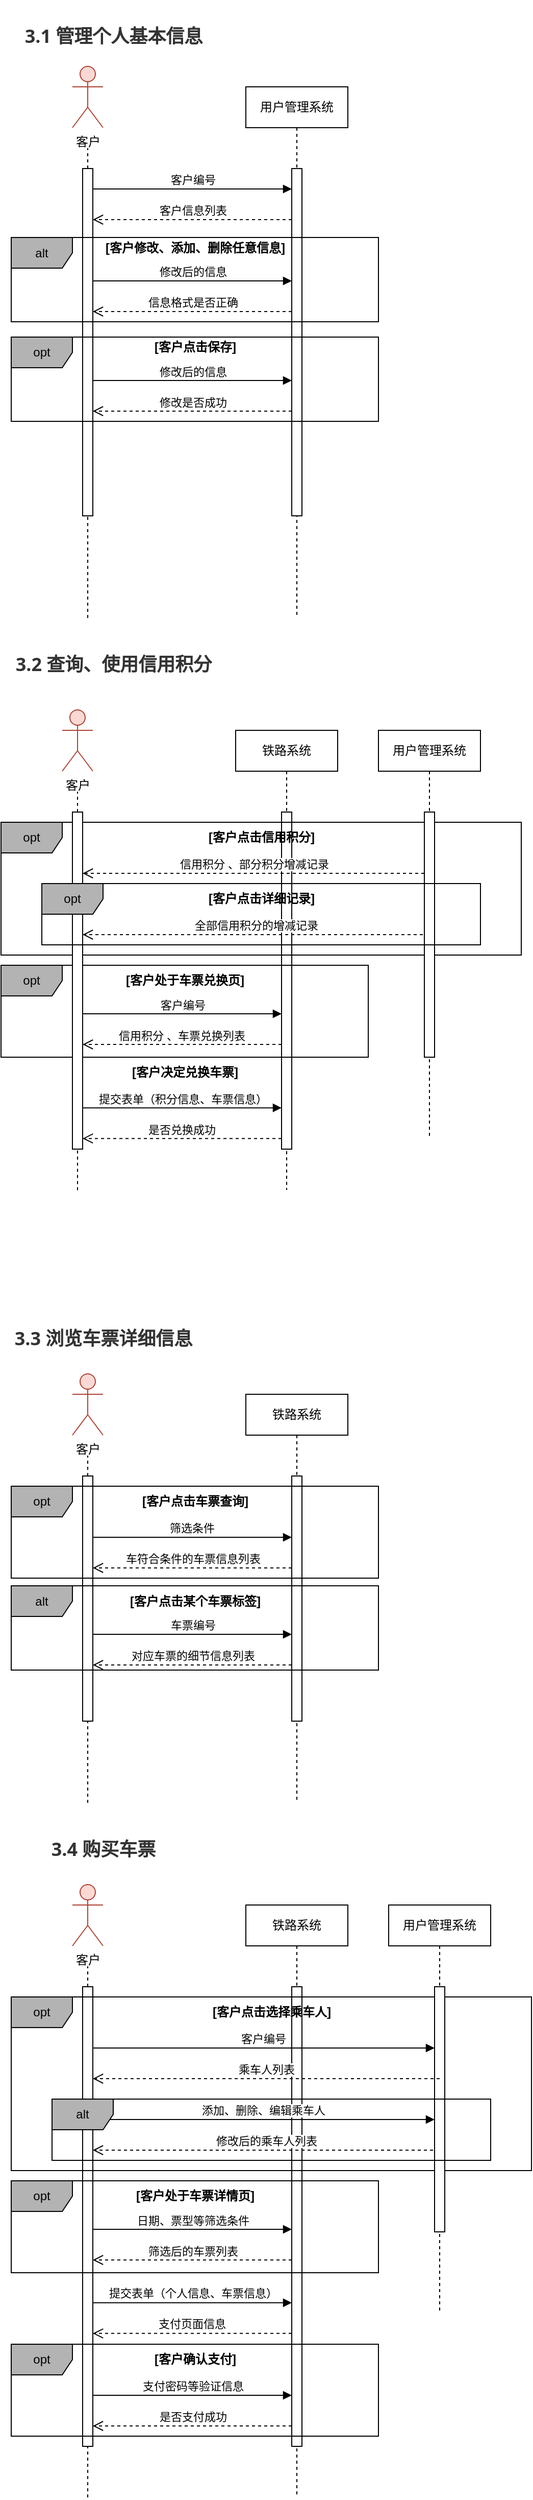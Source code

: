 <mxfile version="21.1.5" type="github">
  <diagram name="Page-1" id="2YBvvXClWsGukQMizWep">
    <mxGraphModel dx="486" dy="315" grid="1" gridSize="10" guides="1" tooltips="1" connect="1" arrows="1" fold="1" page="1" pageScale="1" pageWidth="850" pageHeight="1100" background="none" math="0" shadow="0">
      <root>
        <mxCell id="0" />
        <mxCell id="1" parent="0" />
        <mxCell id="aM9ryv3xv72pqoxQDRHE-5" value="用户管理系统" style="shape=umlLifeline;perimeter=lifelinePerimeter;whiteSpace=wrap;html=1;container=0;dropTarget=0;collapsible=0;recursiveResize=0;outlineConnect=0;portConstraint=eastwest;newEdgeStyle={&quot;edgeStyle&quot;:&quot;elbowEdgeStyle&quot;,&quot;elbow&quot;:&quot;vertical&quot;,&quot;curved&quot;:0,&quot;rounded&quot;:0};fontStyle=0" parent="1" vertex="1">
          <mxGeometry x="470" y="120" width="100" height="520" as="geometry" />
        </mxCell>
        <mxCell id="aM9ryv3xv72pqoxQDRHE-6" value="" style="html=1;points=[];perimeter=orthogonalPerimeter;outlineConnect=0;targetShapes=umlLifeline;portConstraint=eastwest;newEdgeStyle={&quot;edgeStyle&quot;:&quot;elbowEdgeStyle&quot;,&quot;elbow&quot;:&quot;vertical&quot;,&quot;curved&quot;:0,&quot;rounded&quot;:0};" parent="aM9ryv3xv72pqoxQDRHE-5" vertex="1">
          <mxGeometry x="45" y="80" width="10" height="340" as="geometry" />
        </mxCell>
        <mxCell id="9OKvPz8njvAFGJc4dkxQ-1" value="客户&lt;br&gt;" style="shape=umlActor;verticalLabelPosition=bottom;verticalAlign=top;html=1;outlineConnect=0;fillColor=#fad9d5;strokeColor=#ae4132;" parent="1" vertex="1">
          <mxGeometry x="300" y="100" width="30" height="60" as="geometry" />
        </mxCell>
        <mxCell id="h5XuBleXws_3pxnVBJZt-8" value="" style="endArrow=none;dashed=1;html=1;rounded=0;strokeColor=#000000;" parent="1" target="aM9ryv3xv72pqoxQDRHE-2" edge="1">
          <mxGeometry width="50" height="50" relative="1" as="geometry">
            <mxPoint x="315" y="640" as="sourcePoint" />
            <mxPoint x="304.5" y="180" as="targetPoint" />
            <Array as="points">
              <mxPoint x="315" y="210" />
            </Array>
          </mxGeometry>
        </mxCell>
        <mxCell id="aM9ryv3xv72pqoxQDRHE-2" value="" style="html=1;points=[];perimeter=orthogonalPerimeter;outlineConnect=0;targetShapes=umlLifeline;portConstraint=eastwest;newEdgeStyle={&quot;edgeStyle&quot;:&quot;elbowEdgeStyle&quot;,&quot;elbow&quot;:&quot;vertical&quot;,&quot;curved&quot;:0,&quot;rounded&quot;:0};" parent="1" vertex="1">
          <mxGeometry x="310" y="200" width="10" height="340" as="geometry" />
        </mxCell>
        <mxCell id="h5XuBleXws_3pxnVBJZt-5" value="" style="endArrow=none;dashed=1;html=1;rounded=0;strokeColor=#000000;" parent="1" source="aM9ryv3xv72pqoxQDRHE-2" edge="1">
          <mxGeometry width="50" height="50" relative="1" as="geometry">
            <mxPoint x="305" y="440" as="sourcePoint" />
            <mxPoint x="315" y="180" as="targetPoint" />
            <Array as="points" />
          </mxGeometry>
        </mxCell>
        <mxCell id="aM9ryv3xv72pqoxQDRHE-7" value="客户编号" style="html=1;verticalAlign=bottom;endArrow=block;edgeStyle=elbowEdgeStyle;elbow=vertical;curved=0;rounded=0;" parent="1" source="aM9ryv3xv72pqoxQDRHE-2" target="aM9ryv3xv72pqoxQDRHE-6" edge="1">
          <mxGeometry x="-0.001" relative="1" as="geometry">
            <mxPoint x="410" y="230" as="sourcePoint" />
            <Array as="points">
              <mxPoint x="395" y="220" />
            </Array>
            <mxPoint as="offset" />
          </mxGeometry>
        </mxCell>
        <mxCell id="aM9ryv3xv72pqoxQDRHE-8" value="客户信息列表" style="html=1;verticalAlign=bottom;endArrow=open;dashed=1;endSize=8;edgeStyle=elbowEdgeStyle;elbow=vertical;curved=0;rounded=0;" parent="1" source="aM9ryv3xv72pqoxQDRHE-6" target="aM9ryv3xv72pqoxQDRHE-2" edge="1">
          <mxGeometry x="0.002" relative="1" as="geometry">
            <mxPoint x="410" y="305" as="targetPoint" />
            <Array as="points">
              <mxPoint x="490" y="250" />
              <mxPoint x="405" y="370" />
            </Array>
            <mxPoint as="offset" />
          </mxGeometry>
        </mxCell>
        <mxCell id="h5XuBleXws_3pxnVBJZt-19" value="修改后的信息" style="html=1;verticalAlign=bottom;endArrow=block;edgeStyle=elbowEdgeStyle;elbow=vertical;curved=0;rounded=0;" parent="1" edge="1">
          <mxGeometry x="0.001" relative="1" as="geometry">
            <mxPoint x="320" y="310" as="sourcePoint" />
            <Array as="points">
              <mxPoint x="460" y="310" />
              <mxPoint x="397.5" y="270" />
            </Array>
            <mxPoint x="515" y="310" as="targetPoint" />
            <mxPoint as="offset" />
          </mxGeometry>
        </mxCell>
        <mxCell id="h5XuBleXws_3pxnVBJZt-33" value="alt" style="shape=umlFrame;whiteSpace=wrap;html=1;pointerEvents=0;width=60;height=30;fillColor=#B3B3B3;" parent="1" vertex="1">
          <mxGeometry x="240" y="267.5" width="360" height="82.5" as="geometry" />
        </mxCell>
        <mxCell id="h5XuBleXws_3pxnVBJZt-34" value="[客户修改、添加、删除任意信息]" style="text;html=1;align=center;verticalAlign=middle;resizable=0;points=[];autosize=1;strokeColor=none;fillColor=none;fontStyle=1;fontSize=12;" parent="1" vertex="1">
          <mxGeometry x="320" y="262.5" width="200" height="30" as="geometry" />
        </mxCell>
        <mxCell id="h5XuBleXws_3pxnVBJZt-35" value="信息格式是否正确" style="html=1;verticalAlign=bottom;endArrow=open;dashed=1;endSize=8;edgeStyle=elbowEdgeStyle;elbow=vertical;curved=0;rounded=0;" parent="1" edge="1">
          <mxGeometry x="0.002" relative="1" as="geometry">
            <mxPoint x="320" y="340" as="targetPoint" />
            <Array as="points">
              <mxPoint x="490" y="340" />
              <mxPoint x="405" y="460" />
            </Array>
            <mxPoint x="515" y="340" as="sourcePoint" />
            <mxPoint as="offset" />
          </mxGeometry>
        </mxCell>
        <mxCell id="h5XuBleXws_3pxnVBJZt-36" value="修改后的信息" style="html=1;verticalAlign=bottom;endArrow=block;edgeStyle=elbowEdgeStyle;elbow=vertical;curved=0;rounded=0;" parent="1" edge="1">
          <mxGeometry x="0.001" relative="1" as="geometry">
            <mxPoint x="320" y="407.5" as="sourcePoint" />
            <Array as="points">
              <mxPoint x="460" y="407.5" />
              <mxPoint x="397.5" y="367.5" />
            </Array>
            <mxPoint x="515" y="407.5" as="targetPoint" />
            <mxPoint as="offset" />
          </mxGeometry>
        </mxCell>
        <mxCell id="h5XuBleXws_3pxnVBJZt-37" value="opt" style="shape=umlFrame;whiteSpace=wrap;html=1;pointerEvents=0;width=60;height=30;fillColor=#B3B3B3;" parent="1" vertex="1">
          <mxGeometry x="240" y="365" width="360" height="82.5" as="geometry" />
        </mxCell>
        <mxCell id="h5XuBleXws_3pxnVBJZt-38" value="[客户点击保存]" style="text;html=1;align=center;verticalAlign=middle;resizable=0;points=[];autosize=1;strokeColor=none;fillColor=none;fontStyle=1;fontSize=12;" parent="1" vertex="1">
          <mxGeometry x="370" y="360" width="100" height="30" as="geometry" />
        </mxCell>
        <mxCell id="h5XuBleXws_3pxnVBJZt-39" value="修改是否成功" style="html=1;verticalAlign=bottom;endArrow=open;dashed=1;endSize=8;edgeStyle=elbowEdgeStyle;elbow=vertical;curved=0;rounded=0;" parent="1" edge="1">
          <mxGeometry x="0.002" relative="1" as="geometry">
            <mxPoint x="320" y="437.5" as="targetPoint" />
            <Array as="points">
              <mxPoint x="490" y="437.5" />
              <mxPoint x="405" y="557.5" />
            </Array>
            <mxPoint x="515" y="437.5" as="sourcePoint" />
            <mxPoint as="offset" />
          </mxGeometry>
        </mxCell>
        <mxCell id="h5XuBleXws_3pxnVBJZt-72" value="&lt;h3 style=&quot;box-sizing: border-box; break-after: avoid-page; break-inside: avoid; orphans: 4; font-size: 1.5em; margin-top: 1rem; margin-bottom: 1rem; position: relative; line-height: 1.43; cursor: text; color: rgb(51, 51, 51); font-family: &amp;quot;Open Sans&amp;quot;, &amp;quot;Clear Sans&amp;quot;, &amp;quot;Helvetica Neue&amp;quot;, Helvetica, Arial, &amp;quot;Segoe UI Emoji&amp;quot;, sans-serif; text-align: start;&quot; class=&quot;md-end-block md-heading md-focus&quot;&gt;3.1 管理个人基本信息&lt;/h3&gt;" style="text;html=1;align=center;verticalAlign=middle;resizable=0;points=[];autosize=1;strokeColor=none;fillColor=none;" parent="1" vertex="1">
          <mxGeometry x="240" y="35" width="200" height="70" as="geometry" />
        </mxCell>
        <mxCell id="h5XuBleXws_3pxnVBJZt-73" value="&lt;h3 style=&quot;box-sizing: border-box; break-after: avoid-page; break-inside: avoid; orphans: 4; font-size: 1.5em; margin-top: 1rem; margin-bottom: 1rem; position: relative; line-height: 1.43; cursor: text; color: rgb(51, 51, 51); font-family: &amp;quot;Open Sans&amp;quot;, &amp;quot;Clear Sans&amp;quot;, &amp;quot;Helvetica Neue&amp;quot;, Helvetica, Arial, &amp;quot;Segoe UI Emoji&amp;quot;, sans-serif; text-align: start;&quot; class=&quot;md-end-block md-heading md-focus&quot;&gt;3.2 查询、使用信用积分&lt;/h3&gt;" style="text;html=1;align=center;verticalAlign=middle;resizable=0;points=[];autosize=1;strokeColor=none;fillColor=none;" parent="1" vertex="1">
          <mxGeometry x="230" y="650" width="220" height="70" as="geometry" />
        </mxCell>
        <mxCell id="h5XuBleXws_3pxnVBJZt-74" value="铁路系统" style="shape=umlLifeline;perimeter=lifelinePerimeter;whiteSpace=wrap;html=1;container=0;dropTarget=0;collapsible=0;recursiveResize=0;outlineConnect=0;portConstraint=eastwest;newEdgeStyle={&quot;edgeStyle&quot;:&quot;elbowEdgeStyle&quot;,&quot;elbow&quot;:&quot;vertical&quot;,&quot;curved&quot;:0,&quot;rounded&quot;:0};fontStyle=0" parent="1" vertex="1">
          <mxGeometry x="470" y="1400" width="100" height="400" as="geometry" />
        </mxCell>
        <mxCell id="h5XuBleXws_3pxnVBJZt-75" value="" style="html=1;points=[];perimeter=orthogonalPerimeter;outlineConnect=0;targetShapes=umlLifeline;portConstraint=eastwest;newEdgeStyle={&quot;edgeStyle&quot;:&quot;elbowEdgeStyle&quot;,&quot;elbow&quot;:&quot;vertical&quot;,&quot;curved&quot;:0,&quot;rounded&quot;:0};" parent="h5XuBleXws_3pxnVBJZt-74" vertex="1">
          <mxGeometry x="45" y="80" width="10" height="240" as="geometry" />
        </mxCell>
        <mxCell id="h5XuBleXws_3pxnVBJZt-76" value="客户&lt;br&gt;" style="shape=umlActor;verticalLabelPosition=bottom;verticalAlign=top;html=1;outlineConnect=0;fillColor=#fad9d5;strokeColor=#ae4132;" parent="1" vertex="1">
          <mxGeometry x="300" y="1380" width="30" height="60" as="geometry" />
        </mxCell>
        <mxCell id="h5XuBleXws_3pxnVBJZt-77" value="" style="endArrow=none;dashed=1;html=1;rounded=0;strokeColor=#000000;" parent="1" target="h5XuBleXws_3pxnVBJZt-78" edge="1">
          <mxGeometry width="50" height="50" relative="1" as="geometry">
            <mxPoint x="315" y="1800" as="sourcePoint" />
            <mxPoint x="304.5" y="1460" as="targetPoint" />
            <Array as="points">
              <mxPoint x="315" y="1490" />
            </Array>
          </mxGeometry>
        </mxCell>
        <mxCell id="h5XuBleXws_3pxnVBJZt-78" value="" style="html=1;points=[];perimeter=orthogonalPerimeter;outlineConnect=0;targetShapes=umlLifeline;portConstraint=eastwest;newEdgeStyle={&quot;edgeStyle&quot;:&quot;elbowEdgeStyle&quot;,&quot;elbow&quot;:&quot;vertical&quot;,&quot;curved&quot;:0,&quot;rounded&quot;:0};" parent="1" vertex="1">
          <mxGeometry x="310" y="1480" width="10" height="240" as="geometry" />
        </mxCell>
        <mxCell id="h5XuBleXws_3pxnVBJZt-79" value="" style="endArrow=none;dashed=1;html=1;rounded=0;strokeColor=#000000;" parent="1" source="h5XuBleXws_3pxnVBJZt-78" edge="1">
          <mxGeometry width="50" height="50" relative="1" as="geometry">
            <mxPoint x="305" y="1720" as="sourcePoint" />
            <mxPoint x="315" y="1460" as="targetPoint" />
            <Array as="points" />
          </mxGeometry>
        </mxCell>
        <mxCell id="h5XuBleXws_3pxnVBJZt-80" value="筛选条件" style="html=1;verticalAlign=bottom;endArrow=block;edgeStyle=elbowEdgeStyle;elbow=vertical;curved=0;rounded=0;" parent="1" source="h5XuBleXws_3pxnVBJZt-78" target="h5XuBleXws_3pxnVBJZt-75" edge="1">
          <mxGeometry x="-0.003" relative="1" as="geometry">
            <mxPoint x="410" y="1510" as="sourcePoint" />
            <Array as="points">
              <mxPoint x="450" y="1540" />
              <mxPoint x="460" y="1530" />
              <mxPoint x="470" y="1520" />
              <mxPoint x="450" y="1510" />
              <mxPoint x="395" y="1500" />
            </Array>
            <mxPoint as="offset" />
          </mxGeometry>
        </mxCell>
        <mxCell id="h5XuBleXws_3pxnVBJZt-81" value="车符合条件的车票信息列表" style="html=1;verticalAlign=bottom;endArrow=open;dashed=1;endSize=8;edgeStyle=elbowEdgeStyle;elbow=vertical;curved=0;rounded=0;" parent="1" source="h5XuBleXws_3pxnVBJZt-75" target="h5XuBleXws_3pxnVBJZt-78" edge="1">
          <mxGeometry x="0.002" relative="1" as="geometry">
            <mxPoint x="410" y="1585" as="targetPoint" />
            <Array as="points">
              <mxPoint x="470" y="1570" />
              <mxPoint x="490" y="1530" />
              <mxPoint x="405" y="1650" />
            </Array>
            <mxPoint as="offset" />
          </mxGeometry>
        </mxCell>
        <mxCell id="h5XuBleXws_3pxnVBJZt-82" value="车票编号" style="html=1;verticalAlign=bottom;endArrow=block;edgeStyle=elbowEdgeStyle;elbow=vertical;curved=0;rounded=0;" parent="1" edge="1">
          <mxGeometry x="0.004" relative="1" as="geometry">
            <mxPoint x="320" y="1635" as="sourcePoint" />
            <Array as="points">
              <mxPoint x="460" y="1635" />
              <mxPoint x="397.5" y="1595" />
            </Array>
            <mxPoint x="515" y="1635" as="targetPoint" />
            <mxPoint as="offset" />
          </mxGeometry>
        </mxCell>
        <mxCell id="h5XuBleXws_3pxnVBJZt-83" value="opt" style="shape=umlFrame;whiteSpace=wrap;html=1;pointerEvents=0;width=60;height=30;fillColor=#B3B3B3;" parent="1" vertex="1">
          <mxGeometry x="240" y="1490" width="360" height="90" as="geometry" />
        </mxCell>
        <mxCell id="h5XuBleXws_3pxnVBJZt-84" value="[客户点击某个车票标签]" style="text;html=1;align=center;verticalAlign=middle;resizable=0;points=[];autosize=1;strokeColor=none;fillColor=none;fontStyle=1;fontSize=12;" parent="1" vertex="1">
          <mxGeometry x="345" y="1587.5" width="150" height="30" as="geometry" />
        </mxCell>
        <mxCell id="h5XuBleXws_3pxnVBJZt-85" value="对应车票的细节信息列表" style="html=1;verticalAlign=bottom;endArrow=open;dashed=1;endSize=8;edgeStyle=elbowEdgeStyle;elbow=vertical;curved=0;rounded=0;" parent="1" edge="1">
          <mxGeometry x="0.002" relative="1" as="geometry">
            <mxPoint x="320" y="1665" as="targetPoint" />
            <Array as="points">
              <mxPoint x="490" y="1665" />
              <mxPoint x="405" y="1785" />
            </Array>
            <mxPoint x="515" y="1665" as="sourcePoint" />
            <mxPoint as="offset" />
          </mxGeometry>
        </mxCell>
        <mxCell id="h5XuBleXws_3pxnVBJZt-90" value="&lt;h3 style=&quot;box-sizing: border-box; break-after: avoid-page; break-inside: avoid; orphans: 4; font-size: 1.5em; margin-top: 1rem; margin-bottom: 1rem; position: relative; line-height: 1.43; cursor: text; color: rgb(51, 51, 51); font-family: &amp;quot;Open Sans&amp;quot;, &amp;quot;Clear Sans&amp;quot;, &amp;quot;Helvetica Neue&amp;quot;, Helvetica, Arial, &amp;quot;Segoe UI Emoji&amp;quot;, sans-serif; text-align: start;&quot; class=&quot;md-end-block md-heading md-focus&quot;&gt;3.3 浏览车票详细信息&lt;/h3&gt;" style="text;html=1;align=center;verticalAlign=middle;resizable=0;points=[];autosize=1;strokeColor=none;fillColor=none;" parent="1" vertex="1">
          <mxGeometry x="230" y="1310" width="200" height="70" as="geometry" />
        </mxCell>
        <mxCell id="h5XuBleXws_3pxnVBJZt-91" value="alt" style="shape=umlFrame;whiteSpace=wrap;html=1;pointerEvents=0;width=60;height=30;fillColor=#B3B3B3;" parent="1" vertex="1">
          <mxGeometry x="240" y="1587.5" width="360" height="82.5" as="geometry" />
        </mxCell>
        <mxCell id="h5XuBleXws_3pxnVBJZt-92" value="[客户点击车票查询]" style="text;html=1;align=center;verticalAlign=middle;resizable=0;points=[];autosize=1;strokeColor=none;fillColor=none;fontStyle=1;fontSize=12;" parent="1" vertex="1">
          <mxGeometry x="355" y="1490" width="130" height="30" as="geometry" />
        </mxCell>
        <mxCell id="h5XuBleXws_3pxnVBJZt-93" value="铁路系统" style="shape=umlLifeline;perimeter=lifelinePerimeter;whiteSpace=wrap;html=1;container=0;dropTarget=0;collapsible=0;recursiveResize=0;outlineConnect=0;portConstraint=eastwest;newEdgeStyle={&quot;edgeStyle&quot;:&quot;elbowEdgeStyle&quot;,&quot;elbow&quot;:&quot;vertical&quot;,&quot;curved&quot;:0,&quot;rounded&quot;:0};fontStyle=0" parent="1" vertex="1">
          <mxGeometry x="470" y="1900" width="100" height="580" as="geometry" />
        </mxCell>
        <mxCell id="h5XuBleXws_3pxnVBJZt-94" value="" style="html=1;points=[];perimeter=orthogonalPerimeter;outlineConnect=0;targetShapes=umlLifeline;portConstraint=eastwest;newEdgeStyle={&quot;edgeStyle&quot;:&quot;elbowEdgeStyle&quot;,&quot;elbow&quot;:&quot;vertical&quot;,&quot;curved&quot;:0,&quot;rounded&quot;:0};" parent="h5XuBleXws_3pxnVBJZt-93" vertex="1">
          <mxGeometry x="45" y="80" width="10" height="450" as="geometry" />
        </mxCell>
        <mxCell id="h5XuBleXws_3pxnVBJZt-95" value="客户&lt;br&gt;" style="shape=umlActor;verticalLabelPosition=bottom;verticalAlign=top;html=1;outlineConnect=0;fillColor=#fad9d5;strokeColor=#ae4132;" parent="1" vertex="1">
          <mxGeometry x="300" y="1880" width="30" height="60" as="geometry" />
        </mxCell>
        <mxCell id="h5XuBleXws_3pxnVBJZt-96" value="" style="endArrow=none;dashed=1;html=1;rounded=0;strokeColor=#000000;" parent="1" target="h5XuBleXws_3pxnVBJZt-97" edge="1">
          <mxGeometry width="50" height="50" relative="1" as="geometry">
            <mxPoint x="315" y="2480" as="sourcePoint" />
            <mxPoint x="304.5" y="1960" as="targetPoint" />
            <Array as="points">
              <mxPoint x="315" y="1990" />
            </Array>
          </mxGeometry>
        </mxCell>
        <mxCell id="h5XuBleXws_3pxnVBJZt-97" value="" style="html=1;points=[];perimeter=orthogonalPerimeter;outlineConnect=0;targetShapes=umlLifeline;portConstraint=eastwest;newEdgeStyle={&quot;edgeStyle&quot;:&quot;elbowEdgeStyle&quot;,&quot;elbow&quot;:&quot;vertical&quot;,&quot;curved&quot;:0,&quot;rounded&quot;:0};" parent="1" vertex="1">
          <mxGeometry x="310" y="1980" width="10" height="450" as="geometry" />
        </mxCell>
        <mxCell id="h5XuBleXws_3pxnVBJZt-98" value="" style="endArrow=none;dashed=1;html=1;rounded=0;strokeColor=#000000;" parent="1" source="h5XuBleXws_3pxnVBJZt-97" edge="1">
          <mxGeometry width="50" height="50" relative="1" as="geometry">
            <mxPoint x="305" y="2220" as="sourcePoint" />
            <mxPoint x="315" y="1960" as="targetPoint" />
            <Array as="points" />
          </mxGeometry>
        </mxCell>
        <mxCell id="h5XuBleXws_3pxnVBJZt-100" value="修改后的乘车人列表" style="html=1;verticalAlign=bottom;endArrow=open;dashed=1;endSize=8;edgeStyle=elbowEdgeStyle;elbow=vertical;curved=0;rounded=0;" parent="1" edge="1">
          <mxGeometry x="-0.0" relative="1" as="geometry">
            <mxPoint x="320" y="2140" as="targetPoint" />
            <Array as="points">
              <mxPoint x="590" y="2140" />
              <mxPoint x="560" y="2130" />
              <mxPoint x="470" y="2110" />
              <mxPoint x="490" y="2070" />
              <mxPoint x="405" y="2190" />
            </Array>
            <mxPoint as="offset" />
            <mxPoint x="659.5" y="2140" as="sourcePoint" />
          </mxGeometry>
        </mxCell>
        <mxCell id="h5XuBleXws_3pxnVBJZt-101" value="日期、票型等筛选条件" style="html=1;verticalAlign=bottom;endArrow=block;edgeStyle=elbowEdgeStyle;elbow=vertical;curved=0;rounded=0;" parent="1" edge="1">
          <mxGeometry x="0.002" relative="1" as="geometry">
            <mxPoint x="320" y="2217.5" as="sourcePoint" />
            <Array as="points">
              <mxPoint x="460" y="2217.5" />
              <mxPoint x="397.5" y="2177.5" />
            </Array>
            <mxPoint x="515" y="2217.5" as="targetPoint" />
            <mxPoint as="offset" />
          </mxGeometry>
        </mxCell>
        <mxCell id="h5XuBleXws_3pxnVBJZt-102" value="opt" style="shape=umlFrame;whiteSpace=wrap;html=1;pointerEvents=0;width=60;height=30;fillColor=#B3B3B3;" parent="1" vertex="1">
          <mxGeometry x="240" y="1990" width="510" height="170" as="geometry" />
        </mxCell>
        <mxCell id="h5XuBleXws_3pxnVBJZt-103" value="[客户处于车票详情页]" style="text;html=1;align=center;verticalAlign=middle;resizable=0;points=[];autosize=1;strokeColor=none;fillColor=none;fontStyle=1;fontSize=12;" parent="1" vertex="1">
          <mxGeometry x="350" y="2170" width="140" height="30" as="geometry" />
        </mxCell>
        <mxCell id="h5XuBleXws_3pxnVBJZt-104" value="筛选后的车票列表" style="html=1;verticalAlign=bottom;endArrow=open;dashed=1;endSize=8;edgeStyle=elbowEdgeStyle;elbow=vertical;curved=0;rounded=0;" parent="1" edge="1">
          <mxGeometry x="0.002" relative="1" as="geometry">
            <mxPoint x="320" y="2247.5" as="targetPoint" />
            <Array as="points">
              <mxPoint x="490" y="2247.5" />
              <mxPoint x="405" y="2367.5" />
            </Array>
            <mxPoint x="515" y="2247.5" as="sourcePoint" />
            <mxPoint as="offset" />
          </mxGeometry>
        </mxCell>
        <mxCell id="h5XuBleXws_3pxnVBJZt-105" value="&lt;h3 style=&quot;box-sizing: border-box; break-after: avoid-page; break-inside: avoid; orphans: 4; font-size: 1.5em; margin-top: 1rem; margin-bottom: 1rem; position: relative; line-height: 1.43; cursor: text; color: rgb(51, 51, 51); font-family: &amp;quot;Open Sans&amp;quot;, &amp;quot;Clear Sans&amp;quot;, &amp;quot;Helvetica Neue&amp;quot;, Helvetica, Arial, &amp;quot;Segoe UI Emoji&amp;quot;, sans-serif; text-align: start;&quot; class=&quot;md-end-block md-heading&quot;&gt;3.4 购买车票&lt;/h3&gt;" style="text;html=1;align=center;verticalAlign=middle;resizable=0;points=[];autosize=1;strokeColor=none;fillColor=none;" parent="1" vertex="1">
          <mxGeometry x="265" y="1810" width="130" height="70" as="geometry" />
        </mxCell>
        <mxCell id="h5XuBleXws_3pxnVBJZt-106" value="opt" style="shape=umlFrame;whiteSpace=wrap;html=1;pointerEvents=0;width=60;height=30;fillColor=#B3B3B3;" parent="1" vertex="1">
          <mxGeometry x="240" y="2170" width="360" height="90" as="geometry" />
        </mxCell>
        <mxCell id="h5XuBleXws_3pxnVBJZt-107" value="[客户点击选择乘车人]" style="text;html=1;align=center;verticalAlign=middle;resizable=0;points=[];autosize=1;strokeColor=none;fillColor=none;fontStyle=1;fontSize=12;" parent="1" vertex="1">
          <mxGeometry x="425" y="1990" width="140" height="30" as="geometry" />
        </mxCell>
        <mxCell id="wuF4kE9qSJmf-WXpXwW4-1" value="用户管理系统" style="shape=umlLifeline;perimeter=lifelinePerimeter;whiteSpace=wrap;html=1;container=0;dropTarget=0;collapsible=0;recursiveResize=0;outlineConnect=0;portConstraint=eastwest;newEdgeStyle={&quot;edgeStyle&quot;:&quot;elbowEdgeStyle&quot;,&quot;elbow&quot;:&quot;vertical&quot;,&quot;curved&quot;:0,&quot;rounded&quot;:0};fontStyle=0" vertex="1" parent="1">
          <mxGeometry x="610" y="1900" width="100" height="400" as="geometry" />
        </mxCell>
        <mxCell id="wuF4kE9qSJmf-WXpXwW4-2" value="" style="html=1;points=[];perimeter=orthogonalPerimeter;outlineConnect=0;targetShapes=umlLifeline;portConstraint=eastwest;newEdgeStyle={&quot;edgeStyle&quot;:&quot;elbowEdgeStyle&quot;,&quot;elbow&quot;:&quot;vertical&quot;,&quot;curved&quot;:0,&quot;rounded&quot;:0};" vertex="1" parent="wuF4kE9qSJmf-WXpXwW4-1">
          <mxGeometry x="45" y="80" width="10" height="240" as="geometry" />
        </mxCell>
        <mxCell id="wuF4kE9qSJmf-WXpXwW4-5" value="添加、删除、编辑乘车人" style="html=1;verticalAlign=bottom;endArrow=block;edgeStyle=elbowEdgeStyle;elbow=vertical;curved=0;rounded=0;" edge="1" parent="1">
          <mxGeometry x="-0.005" relative="1" as="geometry">
            <mxPoint x="320" y="2110" as="sourcePoint" />
            <Array as="points">
              <mxPoint x="450" y="2110" />
              <mxPoint x="460" y="2100" />
              <mxPoint x="470" y="2090" />
              <mxPoint x="450" y="2080" />
              <mxPoint x="395" y="2070" />
            </Array>
            <mxPoint as="offset" />
            <mxPoint x="655" y="2110" as="targetPoint" />
          </mxGeometry>
        </mxCell>
        <mxCell id="wuF4kE9qSJmf-WXpXwW4-6" value="乘车人列表" style="html=1;verticalAlign=bottom;endArrow=open;dashed=1;endSize=8;edgeStyle=elbowEdgeStyle;elbow=vertical;curved=0;rounded=0;" edge="1" parent="1">
          <mxGeometry x="-0.0" relative="1" as="geometry">
            <mxPoint x="320" y="2070" as="targetPoint" />
            <Array as="points">
              <mxPoint x="560" y="2070" />
              <mxPoint x="470" y="2050" />
              <mxPoint x="490" y="2010" />
              <mxPoint x="405" y="2130" />
            </Array>
            <mxPoint as="offset" />
            <mxPoint x="660" y="2070" as="sourcePoint" />
          </mxGeometry>
        </mxCell>
        <mxCell id="wuF4kE9qSJmf-WXpXwW4-7" value="alt" style="shape=umlFrame;whiteSpace=wrap;html=1;pointerEvents=0;width=60;height=30;fillColor=#B3B3B3;" vertex="1" parent="1">
          <mxGeometry x="280" y="2090" width="430" height="60" as="geometry" />
        </mxCell>
        <mxCell id="wuF4kE9qSJmf-WXpXwW4-12" value="提交表单（个人信息、车票信息）" style="html=1;verticalAlign=bottom;endArrow=block;edgeStyle=elbowEdgeStyle;elbow=vertical;curved=0;rounded=0;" edge="1" parent="1">
          <mxGeometry x="0.002" relative="1" as="geometry">
            <mxPoint x="320" y="2289.43" as="sourcePoint" />
            <Array as="points">
              <mxPoint x="460" y="2289.43" />
              <mxPoint x="397.5" y="2249.43" />
            </Array>
            <mxPoint x="515" y="2289.43" as="targetPoint" />
            <mxPoint as="offset" />
          </mxGeometry>
        </mxCell>
        <mxCell id="wuF4kE9qSJmf-WXpXwW4-14" value="支付页面信息" style="html=1;verticalAlign=bottom;endArrow=open;dashed=1;endSize=8;edgeStyle=elbowEdgeStyle;elbow=vertical;curved=0;rounded=0;" edge="1" parent="1">
          <mxGeometry x="0.005" relative="1" as="geometry">
            <mxPoint x="320" y="2319.43" as="targetPoint" />
            <Array as="points">
              <mxPoint x="490" y="2319.43" />
              <mxPoint x="405" y="2439.43" />
            </Array>
            <mxPoint x="515" y="2319.43" as="sourcePoint" />
            <mxPoint as="offset" />
          </mxGeometry>
        </mxCell>
        <mxCell id="wuF4kE9qSJmf-WXpXwW4-16" value="支付密码等验证信息" style="html=1;verticalAlign=bottom;endArrow=block;edgeStyle=elbowEdgeStyle;elbow=vertical;curved=0;rounded=0;" edge="1" parent="1">
          <mxGeometry x="0.002" relative="1" as="geometry">
            <mxPoint x="320" y="2380" as="sourcePoint" />
            <Array as="points">
              <mxPoint x="460" y="2380" />
              <mxPoint x="397.5" y="2340" />
            </Array>
            <mxPoint x="515" y="2380" as="targetPoint" />
            <mxPoint as="offset" />
          </mxGeometry>
        </mxCell>
        <mxCell id="wuF4kE9qSJmf-WXpXwW4-17" value="opt" style="shape=umlFrame;whiteSpace=wrap;html=1;pointerEvents=0;width=60;height=30;fillColor=#B3B3B3;" vertex="1" parent="1">
          <mxGeometry x="240" y="2330" width="360" height="90" as="geometry" />
        </mxCell>
        <mxCell id="wuF4kE9qSJmf-WXpXwW4-18" value="是否支付成功" style="html=1;verticalAlign=bottom;endArrow=open;dashed=1;endSize=8;edgeStyle=elbowEdgeStyle;elbow=vertical;curved=0;rounded=0;" edge="1" parent="1">
          <mxGeometry x="0.002" relative="1" as="geometry">
            <mxPoint x="320" y="2410" as="targetPoint" />
            <Array as="points">
              <mxPoint x="490" y="2410" />
              <mxPoint x="405" y="2530" />
            </Array>
            <mxPoint x="515" y="2410" as="sourcePoint" />
            <mxPoint as="offset" />
          </mxGeometry>
        </mxCell>
        <mxCell id="wuF4kE9qSJmf-WXpXwW4-19" value="[客户确认支付]" style="text;html=1;align=center;verticalAlign=middle;resizable=0;points=[];autosize=1;strokeColor=none;fillColor=none;fontStyle=1;fontSize=12;" vertex="1" parent="1">
          <mxGeometry x="370" y="2330" width="100" height="30" as="geometry" />
        </mxCell>
        <mxCell id="wuF4kE9qSJmf-WXpXwW4-68" value="铁路系统" style="shape=umlLifeline;perimeter=lifelinePerimeter;whiteSpace=wrap;html=1;container=0;dropTarget=0;collapsible=0;recursiveResize=0;outlineConnect=0;portConstraint=eastwest;newEdgeStyle={&quot;edgeStyle&quot;:&quot;elbowEdgeStyle&quot;,&quot;elbow&quot;:&quot;vertical&quot;,&quot;curved&quot;:0,&quot;rounded&quot;:0};fontStyle=0" vertex="1" parent="1">
          <mxGeometry x="460" y="750" width="100" height="450" as="geometry" />
        </mxCell>
        <mxCell id="wuF4kE9qSJmf-WXpXwW4-69" value="" style="html=1;points=[];perimeter=orthogonalPerimeter;outlineConnect=0;targetShapes=umlLifeline;portConstraint=eastwest;newEdgeStyle={&quot;edgeStyle&quot;:&quot;elbowEdgeStyle&quot;,&quot;elbow&quot;:&quot;vertical&quot;,&quot;curved&quot;:0,&quot;rounded&quot;:0};" vertex="1" parent="wuF4kE9qSJmf-WXpXwW4-68">
          <mxGeometry x="45" y="80" width="10" height="330" as="geometry" />
        </mxCell>
        <mxCell id="wuF4kE9qSJmf-WXpXwW4-70" value="客户&lt;br&gt;" style="shape=umlActor;verticalLabelPosition=bottom;verticalAlign=top;html=1;outlineConnect=0;fillColor=#fad9d5;strokeColor=#ae4132;" vertex="1" parent="1">
          <mxGeometry x="290" y="730" width="30" height="60" as="geometry" />
        </mxCell>
        <mxCell id="wuF4kE9qSJmf-WXpXwW4-73" value="" style="endArrow=none;dashed=1;html=1;rounded=0;strokeColor=#000000;" edge="1" source="wuF4kE9qSJmf-WXpXwW4-72" parent="1">
          <mxGeometry width="50" height="50" relative="1" as="geometry">
            <mxPoint x="295" y="1070" as="sourcePoint" />
            <mxPoint x="305" y="810" as="targetPoint" />
            <Array as="points" />
          </mxGeometry>
        </mxCell>
        <mxCell id="wuF4kE9qSJmf-WXpXwW4-74" value="全部信用积分的增减记录" style="html=1;verticalAlign=bottom;endArrow=open;dashed=1;endSize=8;edgeStyle=elbowEdgeStyle;elbow=vertical;curved=0;rounded=0;" edge="1" source="wuF4kE9qSJmf-WXpXwW4-81" target="wuF4kE9qSJmf-WXpXwW4-72" parent="1">
          <mxGeometry x="0.002" relative="1" as="geometry">
            <mxPoint x="400" y="935" as="targetPoint" />
            <Array as="points">
              <mxPoint x="580" y="950" />
              <mxPoint x="550" y="940" />
              <mxPoint x="460" y="920" />
              <mxPoint x="480" y="880" />
              <mxPoint x="395" y="1000" />
            </Array>
            <mxPoint as="offset" />
          </mxGeometry>
        </mxCell>
        <mxCell id="wuF4kE9qSJmf-WXpXwW4-75" value="客户编号" style="html=1;verticalAlign=bottom;endArrow=block;edgeStyle=elbowEdgeStyle;elbow=vertical;curved=0;rounded=0;" edge="1" parent="1">
          <mxGeometry x="-0.002" relative="1" as="geometry">
            <mxPoint x="310" y="1027.5" as="sourcePoint" />
            <Array as="points">
              <mxPoint x="450" y="1027.5" />
              <mxPoint x="387.5" y="987.5" />
            </Array>
            <mxPoint x="505" y="1027.5" as="targetPoint" />
            <mxPoint as="offset" />
          </mxGeometry>
        </mxCell>
        <mxCell id="wuF4kE9qSJmf-WXpXwW4-76" value="opt" style="shape=umlFrame;whiteSpace=wrap;html=1;pointerEvents=0;width=60;height=30;fillColor=#B3B3B3;" vertex="1" parent="1">
          <mxGeometry x="230" y="840" width="510" height="130" as="geometry" />
        </mxCell>
        <mxCell id="wuF4kE9qSJmf-WXpXwW4-77" value="[客户处于车票兑换页]" style="text;html=1;align=center;verticalAlign=middle;resizable=0;points=[];autosize=1;strokeColor=none;fillColor=none;fontStyle=1;fontSize=12;" vertex="1" parent="1">
          <mxGeometry x="340" y="980" width="140" height="30" as="geometry" />
        </mxCell>
        <mxCell id="wuF4kE9qSJmf-WXpXwW4-78" value="信用积分 、车票兑换列表" style="html=1;verticalAlign=bottom;endArrow=open;dashed=1;endSize=8;edgeStyle=elbowEdgeStyle;elbow=vertical;curved=0;rounded=0;" edge="1" parent="1">
          <mxGeometry x="0.003" relative="1" as="geometry">
            <mxPoint x="310" y="1057.5" as="targetPoint" />
            <Array as="points">
              <mxPoint x="480" y="1057.5" />
              <mxPoint x="395" y="1177.5" />
            </Array>
            <mxPoint x="505" y="1057.5" as="sourcePoint" />
            <mxPoint as="offset" />
          </mxGeometry>
        </mxCell>
        <mxCell id="wuF4kE9qSJmf-WXpXwW4-79" value="opt" style="shape=umlFrame;whiteSpace=wrap;html=1;pointerEvents=0;width=60;height=30;fillColor=#B3B3B3;" vertex="1" parent="1">
          <mxGeometry x="230" y="980" width="360" height="90" as="geometry" />
        </mxCell>
        <mxCell id="wuF4kE9qSJmf-WXpXwW4-80" value="[客户点击信用积分]" style="text;html=1;align=center;verticalAlign=middle;resizable=0;points=[];autosize=1;strokeColor=none;fillColor=none;fontStyle=1;fontSize=12;" vertex="1" parent="1">
          <mxGeometry x="420" y="840" width="130" height="30" as="geometry" />
        </mxCell>
        <mxCell id="wuF4kE9qSJmf-WXpXwW4-81" value="用户管理系统" style="shape=umlLifeline;perimeter=lifelinePerimeter;whiteSpace=wrap;html=1;container=0;dropTarget=0;collapsible=0;recursiveResize=0;outlineConnect=0;portConstraint=eastwest;newEdgeStyle={&quot;edgeStyle&quot;:&quot;elbowEdgeStyle&quot;,&quot;elbow&quot;:&quot;vertical&quot;,&quot;curved&quot;:0,&quot;rounded&quot;:0};fontStyle=0" vertex="1" parent="1">
          <mxGeometry x="600" y="750" width="100" height="400" as="geometry" />
        </mxCell>
        <mxCell id="wuF4kE9qSJmf-WXpXwW4-82" value="" style="html=1;points=[];perimeter=orthogonalPerimeter;outlineConnect=0;targetShapes=umlLifeline;portConstraint=eastwest;newEdgeStyle={&quot;edgeStyle&quot;:&quot;elbowEdgeStyle&quot;,&quot;elbow&quot;:&quot;vertical&quot;,&quot;curved&quot;:0,&quot;rounded&quot;:0};" vertex="1" parent="wuF4kE9qSJmf-WXpXwW4-81">
          <mxGeometry x="45" y="80" width="10" height="240" as="geometry" />
        </mxCell>
        <mxCell id="wuF4kE9qSJmf-WXpXwW4-84" value="信用积分 、部分积分增减记录" style="html=1;verticalAlign=bottom;endArrow=open;dashed=1;endSize=8;edgeStyle=elbowEdgeStyle;elbow=vertical;curved=0;rounded=0;" edge="1" parent="1" source="wuF4kE9qSJmf-WXpXwW4-82">
          <mxGeometry relative="1" as="geometry">
            <mxPoint x="310" y="890" as="targetPoint" />
            <Array as="points">
              <mxPoint x="550" y="890" />
              <mxPoint x="460" y="870" />
              <mxPoint x="480" y="830" />
              <mxPoint x="395" y="950" />
            </Array>
            <mxPoint as="offset" />
            <mxPoint x="640" y="890" as="sourcePoint" />
          </mxGeometry>
        </mxCell>
        <mxCell id="wuF4kE9qSJmf-WXpXwW4-86" value="提交表单（积分信息、车票信息）" style="html=1;verticalAlign=bottom;endArrow=block;edgeStyle=elbowEdgeStyle;elbow=vertical;curved=0;rounded=0;" edge="1" parent="1">
          <mxGeometry x="0.003" relative="1" as="geometry">
            <mxPoint x="310" y="1119.57" as="sourcePoint" />
            <Array as="points">
              <mxPoint x="450" y="1119.57" />
              <mxPoint x="387.5" y="1079.57" />
            </Array>
            <mxPoint x="505" y="1119.57" as="targetPoint" />
            <mxPoint as="offset" />
          </mxGeometry>
        </mxCell>
        <mxCell id="wuF4kE9qSJmf-WXpXwW4-87" value="是否兑换成功" style="html=1;verticalAlign=bottom;endArrow=open;dashed=1;endSize=8;edgeStyle=elbowEdgeStyle;elbow=vertical;curved=0;rounded=0;" edge="1" parent="1">
          <mxGeometry x="0.003" relative="1" as="geometry">
            <mxPoint x="310" y="1149.57" as="targetPoint" />
            <Array as="points">
              <mxPoint x="480" y="1149.57" />
              <mxPoint x="395" y="1269.57" />
            </Array>
            <mxPoint x="505" y="1149.57" as="sourcePoint" />
            <mxPoint as="offset" />
          </mxGeometry>
        </mxCell>
        <mxCell id="wuF4kE9qSJmf-WXpXwW4-92" value="[客户点击详细记录]" style="text;html=1;align=center;verticalAlign=middle;resizable=0;points=[];autosize=1;strokeColor=none;fillColor=none;fontStyle=1;fontSize=12;" vertex="1" parent="1">
          <mxGeometry x="420" y="900" width="130" height="30" as="geometry" />
        </mxCell>
        <mxCell id="wuF4kE9qSJmf-WXpXwW4-94" value="客户编号" style="html=1;verticalAlign=bottom;endArrow=block;edgeStyle=elbowEdgeStyle;elbow=vertical;curved=0;rounded=0;" edge="1" parent="1">
          <mxGeometry x="-0.005" relative="1" as="geometry">
            <mxPoint x="320" y="2040" as="sourcePoint" />
            <Array as="points">
              <mxPoint x="450" y="2040" />
              <mxPoint x="460" y="2030" />
              <mxPoint x="470" y="2020" />
              <mxPoint x="450" y="2010" />
              <mxPoint x="395" y="2000" />
            </Array>
            <mxPoint as="offset" />
            <mxPoint x="655" y="2040" as="targetPoint" />
          </mxGeometry>
        </mxCell>
        <mxCell id="wuF4kE9qSJmf-WXpXwW4-97" value="" style="group" vertex="1" connectable="0" parent="1">
          <mxGeometry x="300" y="830" width="10" height="330" as="geometry" />
        </mxCell>
        <mxCell id="wuF4kE9qSJmf-WXpXwW4-71" value="" style="endArrow=none;dashed=1;html=1;rounded=0;strokeColor=#000000;" edge="1" target="wuF4kE9qSJmf-WXpXwW4-72" parent="wuF4kE9qSJmf-WXpXwW4-97">
          <mxGeometry width="50" height="50" relative="1" as="geometry">
            <mxPoint x="5" y="370.244" as="sourcePoint" />
            <mxPoint x="-5.5" y="-16.098" as="targetPoint" />
            <Array as="points">
              <mxPoint x="5" y="8.049" />
            </Array>
          </mxGeometry>
        </mxCell>
        <mxCell id="wuF4kE9qSJmf-WXpXwW4-72" value="" style="html=1;points=[];perimeter=orthogonalPerimeter;outlineConnect=0;targetShapes=umlLifeline;portConstraint=eastwest;newEdgeStyle={&quot;edgeStyle&quot;:&quot;elbowEdgeStyle&quot;,&quot;elbow&quot;:&quot;vertical&quot;,&quot;curved&quot;:0,&quot;rounded&quot;:0};" vertex="1" parent="wuF4kE9qSJmf-WXpXwW4-97">
          <mxGeometry width="10" height="330" as="geometry" />
        </mxCell>
        <mxCell id="wuF4kE9qSJmf-WXpXwW4-85" value="opt" style="shape=umlFrame;whiteSpace=wrap;html=1;pointerEvents=0;width=60;height=30;fillColor=#B3B3B3;" vertex="1" parent="1">
          <mxGeometry x="270" y="900" width="430" height="60" as="geometry" />
        </mxCell>
        <mxCell id="wuF4kE9qSJmf-WXpXwW4-98" value="[客户决定兑换车票]" style="text;html=1;align=center;verticalAlign=middle;resizable=0;points=[];autosize=1;strokeColor=none;fillColor=none;fontStyle=1;fontSize=12;" vertex="1" parent="1">
          <mxGeometry x="345" y="1070" width="130" height="30" as="geometry" />
        </mxCell>
      </root>
    </mxGraphModel>
  </diagram>
</mxfile>
